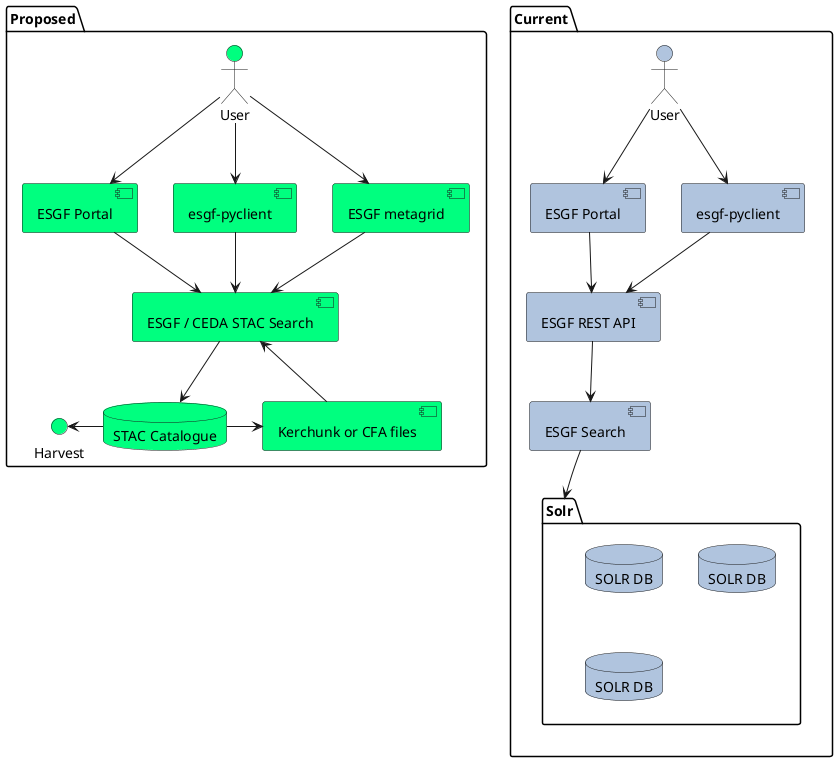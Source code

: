 @startuml new_search_components

package Current {
    actor user1 as "User" #LightSteelBlue
    component rest1 as "ESGF REST API" #LightSteelBlue
    component portal1 as "ESGF Portal" #LightSteelBlue
    component client1 as "esgf-pyclient" #LightSteelBlue
    component search1 as "ESGF Search" #LightSteelBlue

    package Solr {
        database solr1 as "SOLR DB" #LightSteelBlue
        database solr2 as "SOLR DB" #LightSteelBlue
        database solr3 as "SOLR DB" #LightSteelBlue
    }

    user1-->portal1
    user1-->client1
    portal1-->rest1
    client1-->rest1
    rest1-->search1
    search1-->Solr
}

package Proposed {
    actor user2 as "User" #SpringGreen
    ' component rest2 as "ESGF REST API" #SpringGreen
    component portal2 as "ESGF Portal" #SpringGreen
    component client2 as "esgf-pyclient" #SpringGreen

    component search2 as "ESGF / CEDA STAC Search" #SpringGreen
    component meta2 as "ESGF metagrid" #SpringGreen

    component kerchunk2 as "Kerchunk or CFA files" #SpringGreen

    interface harvest2 as "Harvest" #SpringGreen

    database stac2 as "STAC Catalogue" #SpringGreen

    user2-->portal2
    user2-->client2
    user2-->meta2

    ' old route via RESTapi
    'portal2-->rest2
    'client2-->rest2
    'meta2-->rest2
    'rest2-->search2

    ' new route via STAC API
    portal2-->search2
    client2-->search2
    meta2-->search2

    search2-->stac2
    stac2->kerchunk2
    search2<--kerchunk2
    harvest2<-stac2
}

@enduml